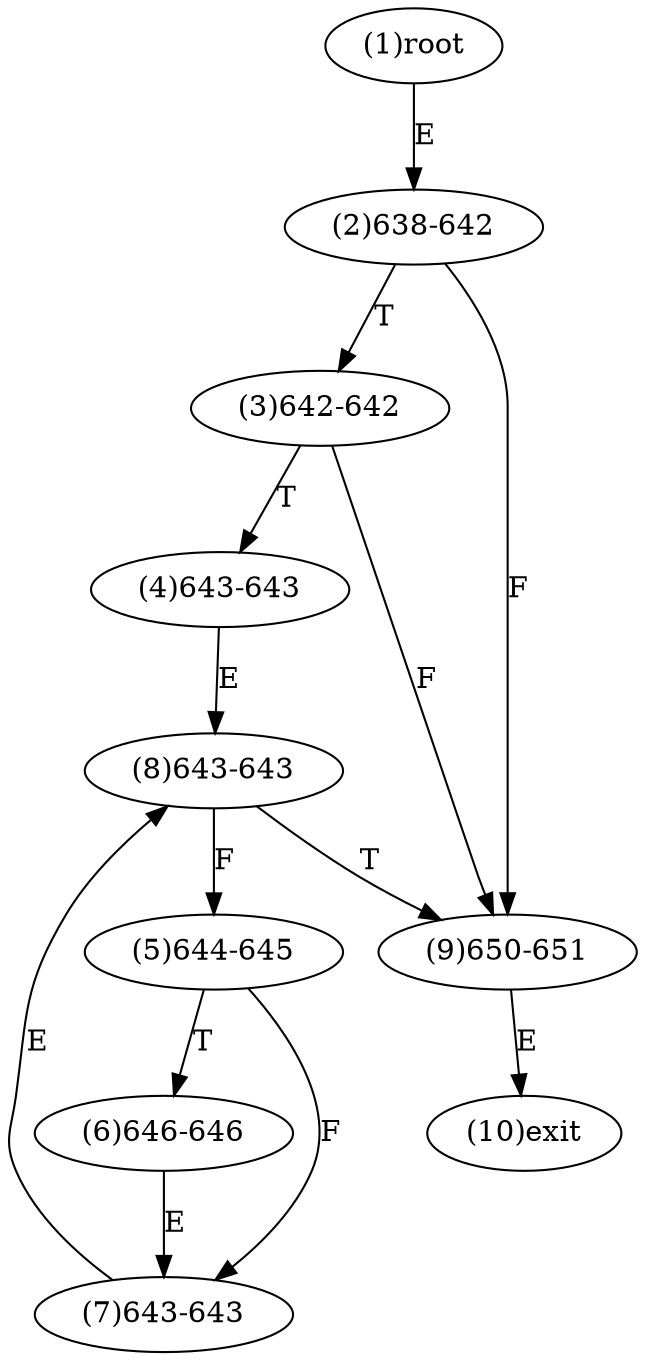 digraph "" { 
1[ label="(1)root"];
2[ label="(2)638-642"];
3[ label="(3)642-642"];
4[ label="(4)643-643"];
5[ label="(5)644-645"];
6[ label="(6)646-646"];
7[ label="(7)643-643"];
8[ label="(8)643-643"];
9[ label="(9)650-651"];
10[ label="(10)exit"];
1->2[ label="E"];
2->9[ label="F"];
2->3[ label="T"];
3->9[ label="F"];
3->4[ label="T"];
4->8[ label="E"];
5->7[ label="F"];
5->6[ label="T"];
6->7[ label="E"];
7->8[ label="E"];
8->5[ label="F"];
8->9[ label="T"];
9->10[ label="E"];
}